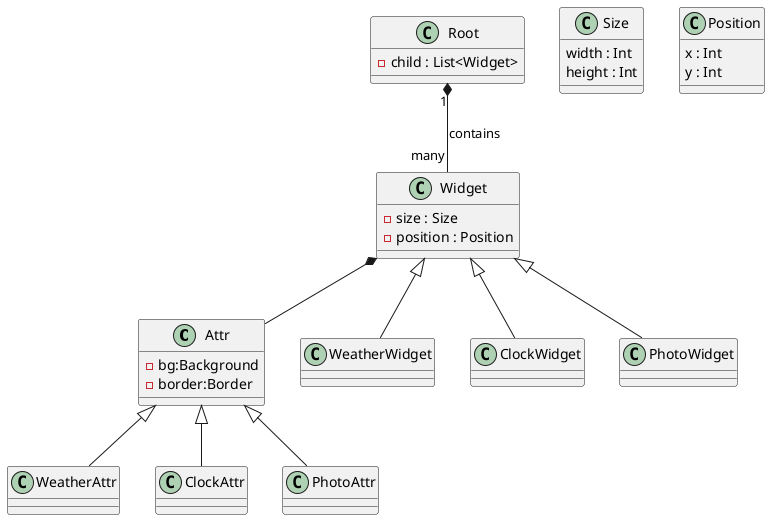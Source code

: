 @startuml

class Attr{
    - bg:Background
    - border:Border
}

class WeatherAttr
class ClockAttr
class PhotoAttr

Attr <|-- WeatherAttr
Attr <|-- ClockAttr
Attr <|-- PhotoAttr

class Root{
    -child : List<Widget>
}

class Widget{
    -size : Size
    -position : Position
}

class Size{
    width : Int
    height : Int
}

class Position{
    x : Int
    y : Int
}

class WeatherWidget

class ClockWidget
class PhotoWidget

Widget <|-- WeatherWidget
Widget <|-- ClockWidget
Widget <|-- PhotoWidget

Root "1" *-- "many" Widget :contains

Widget *-- Attr

@enduml